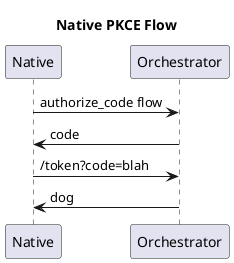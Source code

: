 @startuml

title Native PKCE Flow

Native -> Orchestrator: authorize_code flow
Native <- Orchestrator: code
Native -> Orchestrator: /token?code=blah
Native <- Orchestrator: dog

@enduml
